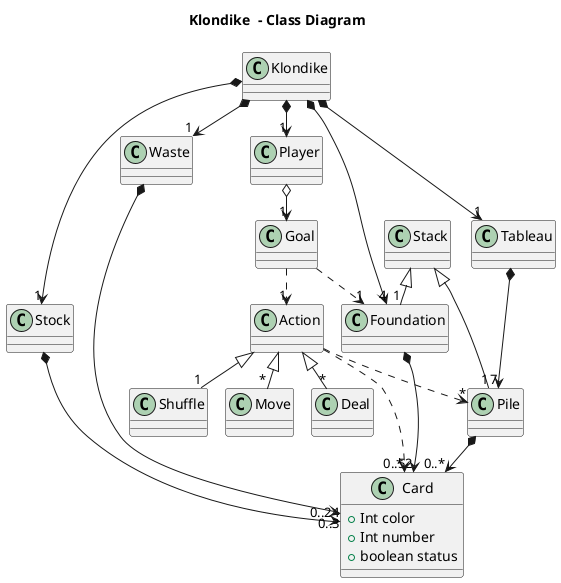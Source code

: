 @startuml Class Diagram
!pragma layout smetana
title Klondike  - Class Diagram

class Klondike
class Player
class Tableau
class Foundation
class Pile
class Stock
class Stack
class Goal
class Card {
  +Int color
  +Int number
  +boolean status
}
class Action
class Shuffle
class Move
class Deal


Klondike *-down-> "1" Player
Klondike *-down-> "4" Foundation
Klondike *-down-> "1" Tableau
Klondike *-down-> "1" Stock
Klondike *-down-> "1" Waste

Foundation *-down-> "0..52" Card

Tableau *-down-> "7" Pile
Pile *-down-> "0..*" Card

Stock *-down-> "0..24" Card
Waste *-down-> "0..3" Card

Player o-down-> "1" Goal
Goal .down.> "1" Foundation

Goal .down.> "1" Action
Action <|-down- "1" Shuffle
Action <|-down- "*" Move
Action <|-down- "*" Deal
Action .down.> "*" Card
Action .down.> "*" Pile

Stack <|-down- "1" Foundation
Stack <|-down- "1" Pile

@enduml
